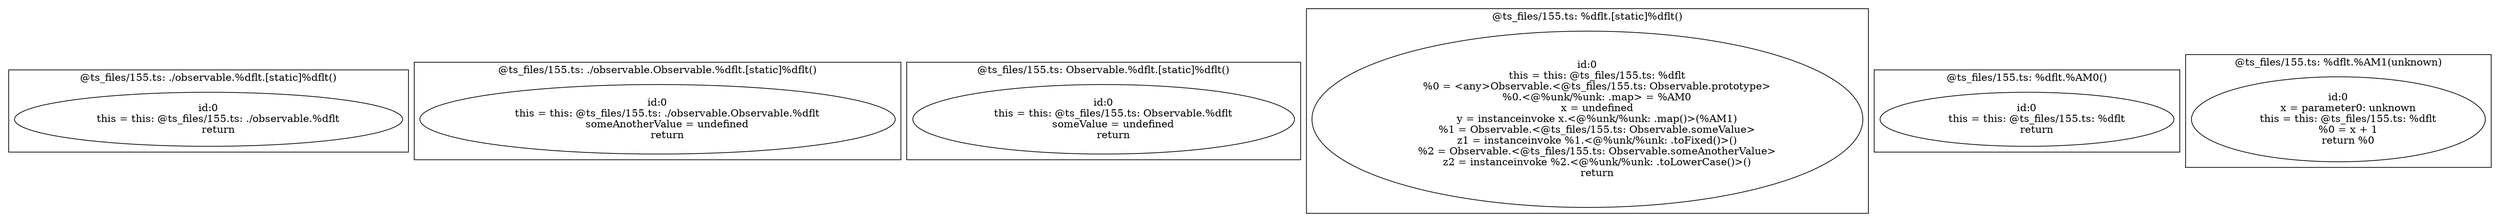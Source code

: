 digraph "155.ts" {
subgraph "cluster_@ts_files/155.ts: ./observable.%dflt.[static]%dflt()" {
  label="@ts_files/155.ts: ./observable.%dflt.[static]%dflt()";
  Node45750 [label="id:0
      this = this: @ts_files/155.ts: ./observable.%dflt
      return"];
}
subgraph "cluster_@ts_files/155.ts: ./observable.Observable.%AM0(T)" {
  label="@ts_files/155.ts: ./observable.Observable.%AM0(T)";
}
subgraph "cluster_@ts_files/155.ts: ./observable.Observable.map(@ts_files/155.ts: ./observable.Observable.%AM0(T))" {
  label="@ts_files/155.ts: ./observable.Observable.map(@ts_files/155.ts: ./observable.Observable.%AM0(T))";
}
subgraph "cluster_@ts_files/155.ts: ./observable.Observable.%dflt.[static]%dflt()" {
  label="@ts_files/155.ts: ./observable.Observable.%dflt.[static]%dflt()";
  Node56500 [label="id:0
      this = this: @ts_files/155.ts: ./observable.Observable.%dflt
      someAnotherValue = undefined
      return"];
}
subgraph "cluster_@ts_files/155.ts: Observable.%dflt.[static]%dflt()" {
  label="@ts_files/155.ts: Observable.%dflt.[static]%dflt()";
  Node44500 [label="id:0
      this = this: @ts_files/155.ts: Observable.%dflt
      someValue = undefined
      return"];
}
subgraph "cluster_@ts_files/155.ts: %dflt.[static]%dflt()" {
  label="@ts_files/155.ts: %dflt.[static]%dflt()";
  Node33750 [label="id:0
      this = this: @ts_files/155.ts: %dflt
      %0 = <any>Observable.<@ts_files/155.ts: Observable.prototype>
      %0.<@%unk/%unk: .map> = %AM0
      x = undefined
      y = instanceinvoke x.<@%unk/%unk: .map()>(%AM1)
      %1 = Observable.<@ts_files/155.ts: Observable.someValue>
      z1 = instanceinvoke %1.<@%unk/%unk: .toFixed()>()
      %2 = Observable.<@ts_files/155.ts: Observable.someAnotherValue>
      z2 = instanceinvoke %2.<@%unk/%unk: .toLowerCase()>()
      return"];
}
subgraph "cluster_@ts_files/155.ts: %dflt.%AM0()" {
  label="@ts_files/155.ts: %dflt.%AM0()";
  Node23070 [label="id:0
      this = this: @ts_files/155.ts: %dflt
      return"];
}
subgraph "cluster_@ts_files/155.ts: %dflt.%AM1(unknown)" {
  label="@ts_files/155.ts: %dflt.%AM1(unknown)";
  Node30920 [label="id:0
      x = parameter0: unknown
      this = this: @ts_files/155.ts: %dflt
      %0 = x + 1
      return %0"];
}
subgraph "cluster_@ts_files/155.ts: Observable.%AM0(T)" {
  label="@ts_files/155.ts: Observable.%AM0(T)";
}
subgraph "cluster_@ts_files/155.ts: Observable.filter(@ts_files/155.ts: Observable.%AM0(T))" {
  label="@ts_files/155.ts: Observable.filter(@ts_files/155.ts: Observable.%AM0(T))";
}
}
